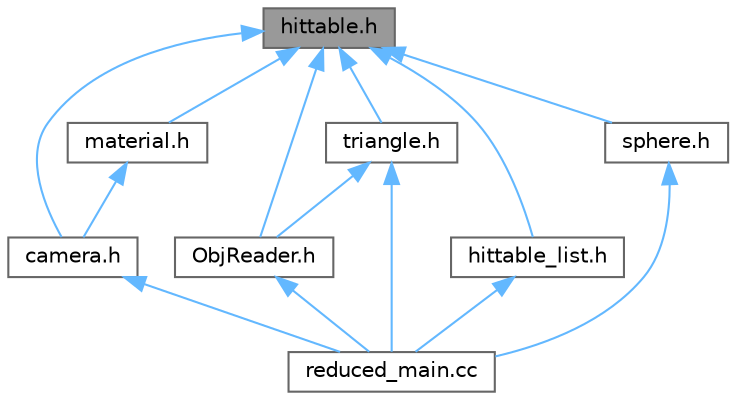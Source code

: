 digraph "hittable.h"
{
 // LATEX_PDF_SIZE
  bgcolor="transparent";
  edge [fontname=Helvetica,fontsize=10,labelfontname=Helvetica,labelfontsize=10];
  node [fontname=Helvetica,fontsize=10,shape=box,height=0.2,width=0.4];
  Node1 [id="Node000001",label="hittable.h",height=0.2,width=0.4,color="gray40", fillcolor="grey60", style="filled", fontcolor="black",tooltip="Arquivo que implementa a lógica básica para entender se um objeto foi acertado por um raio."];
  Node1 -> Node2 [id="edge14_Node000001_Node000002",dir="back",color="steelblue1",style="solid",tooltip=" "];
  Node2 [id="Node000002",label="ObjReader.h",height=0.2,width=0.4,color="grey40", fillcolor="white", style="filled",URL="$ObjReader_8h_source.html",tooltip=" "];
  Node2 -> Node3 [id="edge15_Node000002_Node000003",dir="back",color="steelblue1",style="solid",tooltip=" "];
  Node3 [id="Node000003",label="reduced_main.cc",height=0.2,width=0.4,color="grey40", fillcolor="white", style="filled",URL="$reduced__main_8cc_source.html",tooltip=" "];
  Node1 -> Node4 [id="edge16_Node000001_Node000004",dir="back",color="steelblue1",style="solid",tooltip=" "];
  Node4 [id="Node000004",label="camera.h",height=0.2,width=0.4,color="grey40", fillcolor="white", style="filled",URL="$camera_8h.html",tooltip="Arquivo que implementa a lógica da camera e foi adaptado no tutorial para gerar arquivos PNG."];
  Node4 -> Node3 [id="edge17_Node000004_Node000003",dir="back",color="steelblue1",style="solid",tooltip=" "];
  Node1 -> Node5 [id="edge18_Node000001_Node000005",dir="back",color="steelblue1",style="solid",tooltip=" "];
  Node5 [id="Node000005",label="hittable_list.h",height=0.2,width=0.4,color="grey40", fillcolor="white", style="filled",URL="$hittable__list_8h.html",tooltip="Arquivo que implementa uma lista de objeto que podem receber um hit."];
  Node5 -> Node3 [id="edge19_Node000005_Node000003",dir="back",color="steelblue1",style="solid",tooltip=" "];
  Node1 -> Node6 [id="edge20_Node000001_Node000006",dir="back",color="steelblue1",style="solid",tooltip=" "];
  Node6 [id="Node000006",label="material.h",height=0.2,width=0.4,color="grey40", fillcolor="white", style="filled",URL="$material_8h_source.html",tooltip=" "];
  Node6 -> Node4 [id="edge21_Node000006_Node000004",dir="back",color="steelblue1",style="solid",tooltip=" "];
  Node1 -> Node7 [id="edge22_Node000001_Node000007",dir="back",color="steelblue1",style="solid",tooltip=" "];
  Node7 [id="Node000007",label="sphere.h",height=0.2,width=0.4,color="grey40", fillcolor="white", style="filled",URL="$sphere_8h.html",tooltip="Arquivo que implementa a lógica de renderizar uma esfera."];
  Node7 -> Node3 [id="edge23_Node000007_Node000003",dir="back",color="steelblue1",style="solid",tooltip=" "];
  Node1 -> Node8 [id="edge24_Node000001_Node000008",dir="back",color="steelblue1",style="solid",tooltip=" "];
  Node8 [id="Node000008",label="triangle.h",height=0.2,width=0.4,color="grey40", fillcolor="white", style="filled",URL="$triangle_8h_source.html",tooltip=" "];
  Node8 -> Node2 [id="edge25_Node000008_Node000002",dir="back",color="steelblue1",style="solid",tooltip=" "];
  Node8 -> Node3 [id="edge26_Node000008_Node000003",dir="back",color="steelblue1",style="solid",tooltip=" "];
}
